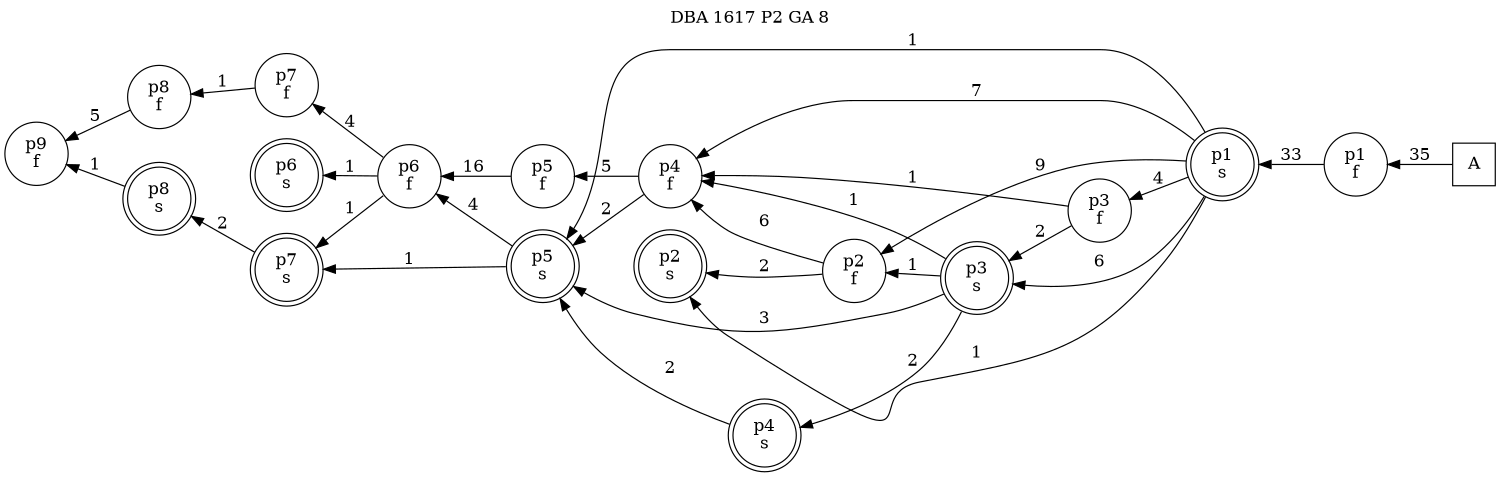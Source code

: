 digraph DBA_1617_P2_GA_8_GOOD {
labelloc="tl"
label= " DBA 1617 P2 GA 8 "
rankdir="RL";
graph [ size=" 10 , 10 !"]

"A" [shape="square" label="A"]
"p1_f" [shape="circle" label="p1
f"]
"p1_s" [shape="doublecircle" label="p1
s"]
"p2_f" [shape="circle" label="p2
f"]
"p3_f" [shape="circle" label="p3
f"]
"p3_s" [shape="doublecircle" label="p3
s"]
"p4_f" [shape="circle" label="p4
f"]
"p5_f" [shape="circle" label="p5
f"]
"p6_f" [shape="circle" label="p6
f"]
"p7_f" [shape="circle" label="p7
f"]
"p5_s" [shape="doublecircle" label="p5
s"]
"p8_f" [shape="circle" label="p8
f"]
"p9_f" [shape="circle" label="p9
f"]
"p2_s" [shape="doublecircle" label="p2
s"]
"p4_s" [shape="doublecircle" label="p4
s"]
"p7_s" [shape="doublecircle" label="p7
s"]
"p8_s" [shape="doublecircle" label="p8
s"]
"p6_s" [shape="doublecircle" label="p6
s"]
"A" -> "p1_f" [ label=35]
"p1_f" -> "p1_s" [ label=33]
"p1_s" -> "p2_f" [ label=9]
"p1_s" -> "p3_f" [ label=4]
"p1_s" -> "p3_s" [ label=6]
"p1_s" -> "p4_f" [ label=7]
"p1_s" -> "p5_s" [ label=1]
"p1_s" -> "p2_s" [ label=1]
"p2_f" -> "p4_f" [ label=6]
"p2_f" -> "p2_s" [ label=2]
"p3_f" -> "p3_s" [ label=2]
"p3_f" -> "p4_f" [ label=1]
"p3_s" -> "p2_f" [ label=1]
"p3_s" -> "p4_f" [ label=1]
"p3_s" -> "p5_s" [ label=3]
"p3_s" -> "p4_s" [ label=2]
"p4_f" -> "p5_f" [ label=5]
"p4_f" -> "p5_s" [ label=2]
"p5_f" -> "p6_f" [ label=16]
"p6_f" -> "p7_f" [ label=4]
"p6_f" -> "p7_s" [ label=1]
"p6_f" -> "p6_s" [ label=1]
"p7_f" -> "p8_f" [ label=1]
"p5_s" -> "p6_f" [ label=4]
"p5_s" -> "p7_s" [ label=1]
"p8_f" -> "p9_f" [ label=5]
"p4_s" -> "p5_s" [ label=2]
"p7_s" -> "p8_s" [ label=2]
"p8_s" -> "p9_f" [ label=1]
}
